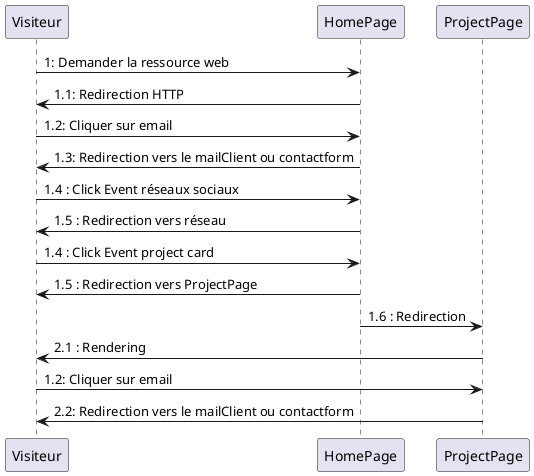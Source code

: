 @startuml
Visiteur -> "HomePage" as HomePage : 1: Demander la ressource web
HomePage -> Visiteur : 1.1: Redirection HTTP
Visiteur -> HomePage : 1.2: Cliquer sur email
HomePage -> Visiteur : 1.3: Redirection vers le mailClient ou contactform
Visiteur -> HomePage : 1.4 : Click Event réseaux sociaux
HomePage -> Visiteur : 1.5 : Redirection vers réseau
Visiteur -> HomePage : 1.4 : Click Event project card
HomePage -> Visiteur : 1.5 : Redirection vers ProjectPage
HomePage -> ProjectPage : 1.6 : Redirection
ProjectPage -> Visiteur : 2.1 : Rendering
Visiteur -> ProjectPage : 1.2: Cliquer sur email
ProjectPage -> Visiteur : 2.2: Redirection vers le mailClient ou contactform
@enduml